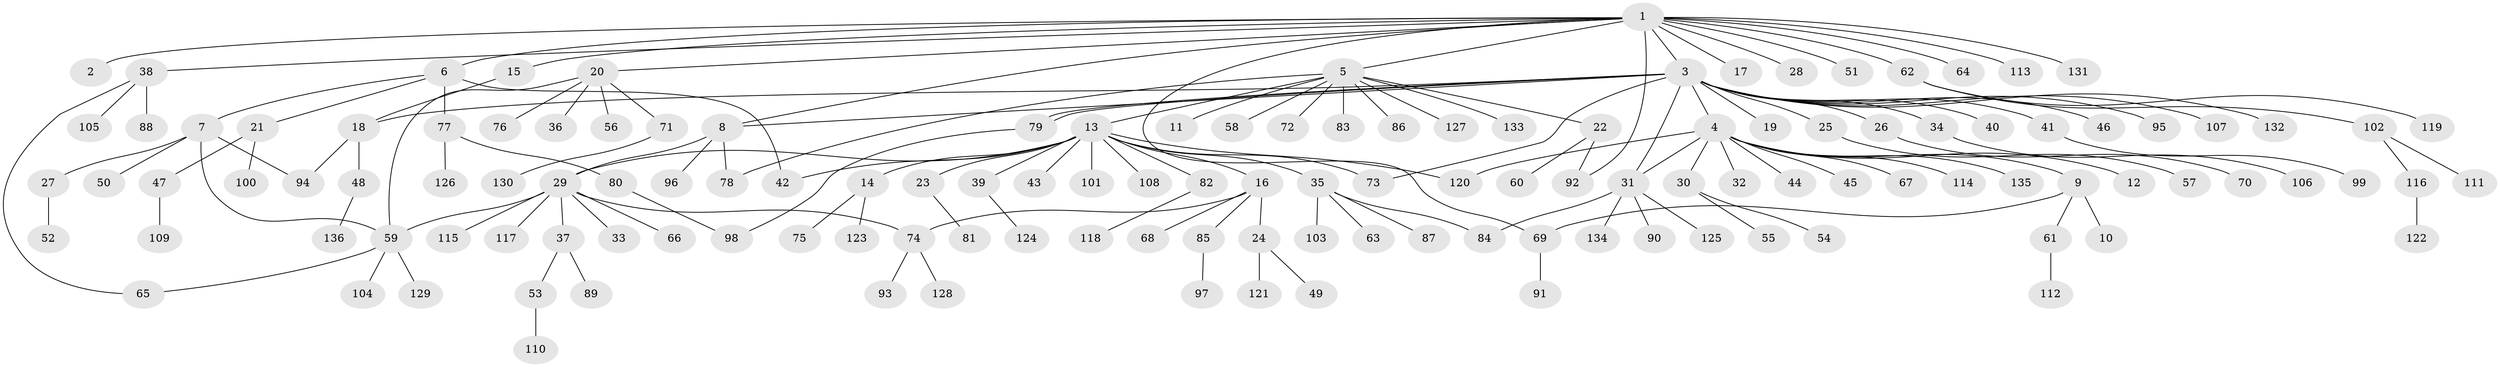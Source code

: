 // Generated by graph-tools (version 1.1) at 2025/47/03/09/25 04:47:36]
// undirected, 136 vertices, 153 edges
graph export_dot {
graph [start="1"]
  node [color=gray90,style=filled];
  1;
  2;
  3;
  4;
  5;
  6;
  7;
  8;
  9;
  10;
  11;
  12;
  13;
  14;
  15;
  16;
  17;
  18;
  19;
  20;
  21;
  22;
  23;
  24;
  25;
  26;
  27;
  28;
  29;
  30;
  31;
  32;
  33;
  34;
  35;
  36;
  37;
  38;
  39;
  40;
  41;
  42;
  43;
  44;
  45;
  46;
  47;
  48;
  49;
  50;
  51;
  52;
  53;
  54;
  55;
  56;
  57;
  58;
  59;
  60;
  61;
  62;
  63;
  64;
  65;
  66;
  67;
  68;
  69;
  70;
  71;
  72;
  73;
  74;
  75;
  76;
  77;
  78;
  79;
  80;
  81;
  82;
  83;
  84;
  85;
  86;
  87;
  88;
  89;
  90;
  91;
  92;
  93;
  94;
  95;
  96;
  97;
  98;
  99;
  100;
  101;
  102;
  103;
  104;
  105;
  106;
  107;
  108;
  109;
  110;
  111;
  112;
  113;
  114;
  115;
  116;
  117;
  118;
  119;
  120;
  121;
  122;
  123;
  124;
  125;
  126;
  127;
  128;
  129;
  130;
  131;
  132;
  133;
  134;
  135;
  136;
  1 -- 2;
  1 -- 3;
  1 -- 5;
  1 -- 6;
  1 -- 8;
  1 -- 15;
  1 -- 17;
  1 -- 20;
  1 -- 28;
  1 -- 38;
  1 -- 51;
  1 -- 62;
  1 -- 64;
  1 -- 69;
  1 -- 92;
  1 -- 113;
  1 -- 131;
  3 -- 4;
  3 -- 8;
  3 -- 18;
  3 -- 19;
  3 -- 25;
  3 -- 26;
  3 -- 31;
  3 -- 34;
  3 -- 40;
  3 -- 41;
  3 -- 46;
  3 -- 73;
  3 -- 79;
  3 -- 79;
  3 -- 95;
  3 -- 107;
  3 -- 132;
  4 -- 9;
  4 -- 12;
  4 -- 30;
  4 -- 31;
  4 -- 32;
  4 -- 44;
  4 -- 45;
  4 -- 67;
  4 -- 114;
  4 -- 120;
  4 -- 135;
  5 -- 11;
  5 -- 13;
  5 -- 22;
  5 -- 58;
  5 -- 72;
  5 -- 78;
  5 -- 83;
  5 -- 86;
  5 -- 127;
  5 -- 133;
  6 -- 7;
  6 -- 21;
  6 -- 42;
  6 -- 77;
  7 -- 27;
  7 -- 50;
  7 -- 59;
  7 -- 94;
  8 -- 29;
  8 -- 78;
  8 -- 96;
  9 -- 10;
  9 -- 61;
  9 -- 69;
  13 -- 14;
  13 -- 16;
  13 -- 23;
  13 -- 29;
  13 -- 35;
  13 -- 39;
  13 -- 42;
  13 -- 43;
  13 -- 73;
  13 -- 82;
  13 -- 101;
  13 -- 108;
  13 -- 120;
  14 -- 75;
  14 -- 123;
  15 -- 18;
  16 -- 24;
  16 -- 68;
  16 -- 74;
  16 -- 85;
  18 -- 48;
  18 -- 94;
  20 -- 36;
  20 -- 56;
  20 -- 59;
  20 -- 71;
  20 -- 76;
  21 -- 47;
  21 -- 100;
  22 -- 60;
  22 -- 92;
  23 -- 81;
  24 -- 49;
  24 -- 121;
  25 -- 57;
  26 -- 70;
  27 -- 52;
  29 -- 33;
  29 -- 37;
  29 -- 59;
  29 -- 66;
  29 -- 74;
  29 -- 115;
  29 -- 117;
  30 -- 54;
  30 -- 55;
  31 -- 84;
  31 -- 90;
  31 -- 125;
  31 -- 134;
  34 -- 106;
  35 -- 63;
  35 -- 84;
  35 -- 87;
  35 -- 103;
  37 -- 53;
  37 -- 89;
  38 -- 65;
  38 -- 88;
  38 -- 105;
  39 -- 124;
  41 -- 99;
  47 -- 109;
  48 -- 136;
  53 -- 110;
  59 -- 65;
  59 -- 104;
  59 -- 129;
  61 -- 112;
  62 -- 102;
  62 -- 119;
  69 -- 91;
  71 -- 130;
  74 -- 93;
  74 -- 128;
  77 -- 80;
  77 -- 126;
  79 -- 98;
  80 -- 98;
  82 -- 118;
  85 -- 97;
  102 -- 111;
  102 -- 116;
  116 -- 122;
}
